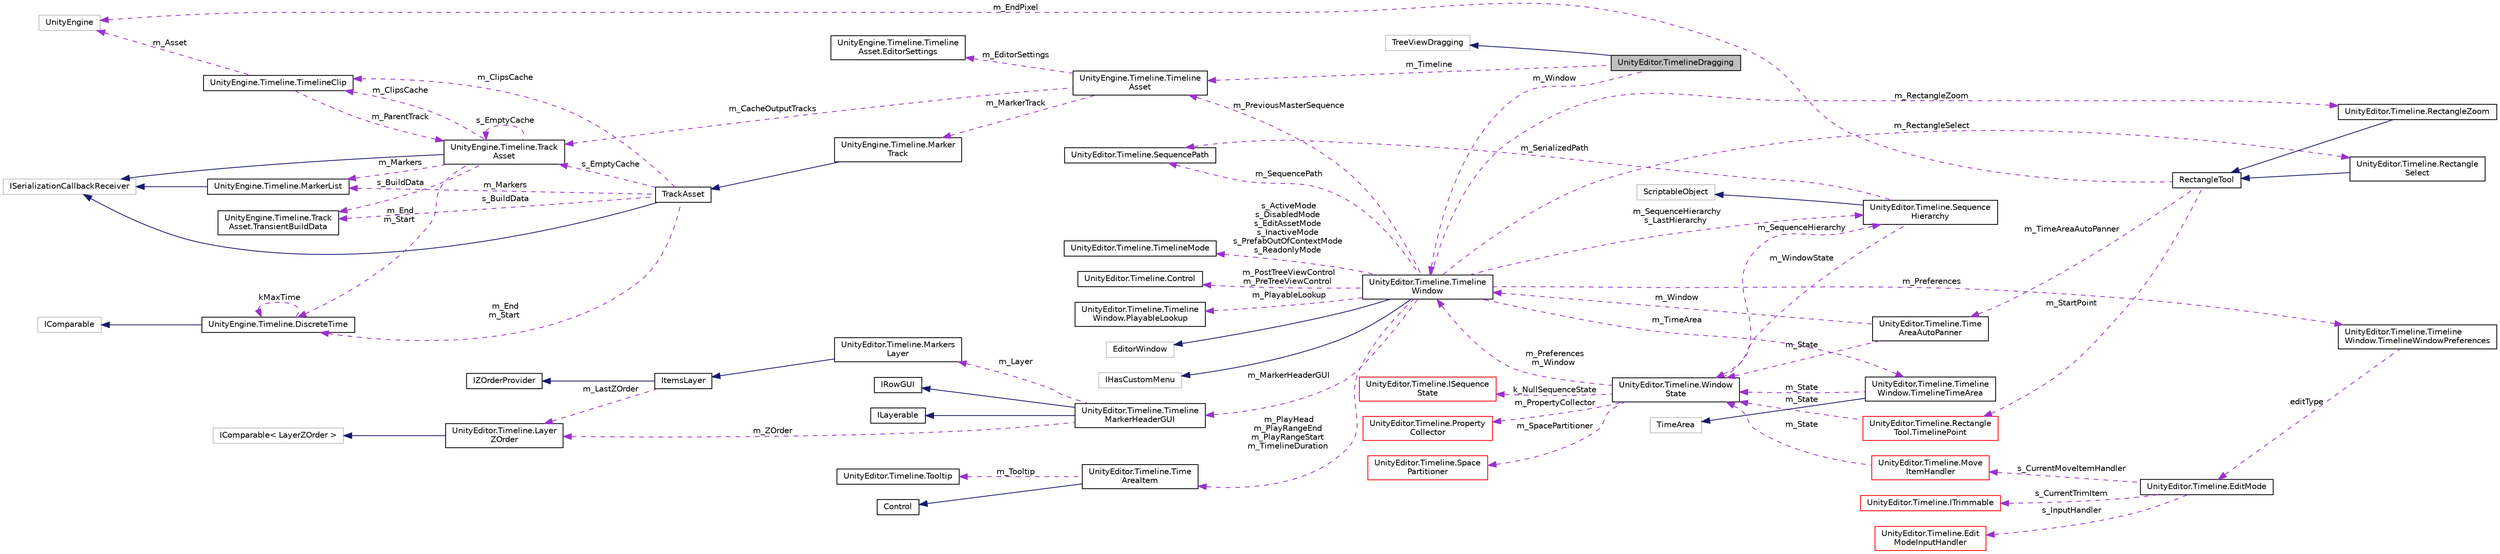 digraph "UnityEditor.TimelineDragging"
{
 // LATEX_PDF_SIZE
  edge [fontname="Helvetica",fontsize="10",labelfontname="Helvetica",labelfontsize="10"];
  node [fontname="Helvetica",fontsize="10",shape=record];
  rankdir="LR";
  Node1 [label="UnityEditor.TimelineDragging",height=0.2,width=0.4,color="black", fillcolor="grey75", style="filled", fontcolor="black",tooltip=" "];
  Node2 -> Node1 [dir="back",color="midnightblue",fontsize="10",style="solid",fontname="Helvetica"];
  Node2 [label="TreeViewDragging",height=0.2,width=0.4,color="grey75", fillcolor="white", style="filled",tooltip=" "];
  Node3 -> Node1 [dir="back",color="darkorchid3",fontsize="10",style="dashed",label=" m_Timeline" ,fontname="Helvetica"];
  Node3 [label="UnityEngine.Timeline.Timeline\lAsset",height=0.2,width=0.4,color="black", fillcolor="white", style="filled",URL="$class_unity_engine_1_1_timeline_1_1_timeline_asset.html",tooltip="A PlayableAsset that represents a timeline."];
  Node4 -> Node3 [dir="back",color="darkorchid3",fontsize="10",style="dashed",label=" m_EditorSettings" ,fontname="Helvetica"];
  Node4 [label="UnityEngine.Timeline.Timeline\lAsset.EditorSettings",height=0.2,width=0.4,color="black", fillcolor="white", style="filled",URL="$class_unity_engine_1_1_timeline_1_1_timeline_asset_1_1_editor_settings.html",tooltip="Properties of the timeline that are used by the editor"];
  Node5 -> Node3 [dir="back",color="darkorchid3",fontsize="10",style="dashed",label=" m_CacheOutputTracks" ,fontname="Helvetica"];
  Node5 [label="UnityEngine.Timeline.Track\lAsset",height=0.2,width=0.4,color="black", fillcolor="white", style="filled",URL="$class_unity_engine_1_1_timeline_1_1_track_asset.html",tooltip="A PlayableAsset representing a track inside a timeline."];
  Node6 -> Node5 [dir="back",color="midnightblue",fontsize="10",style="solid",fontname="Helvetica"];
  Node6 [label="ISerializationCallbackReceiver",height=0.2,width=0.4,color="grey75", fillcolor="white", style="filled",tooltip=" "];
  Node7 -> Node5 [dir="back",color="darkorchid3",fontsize="10",style="dashed",label=" m_Markers" ,fontname="Helvetica"];
  Node7 [label="UnityEngine.Timeline.MarkerList",height=0.2,width=0.4,color="black", fillcolor="white", style="filled",URL="$struct_unity_engine_1_1_timeline_1_1_marker_list.html",tooltip=" "];
  Node6 -> Node7 [dir="back",color="midnightblue",fontsize="10",style="solid",fontname="Helvetica"];
  Node8 -> Node5 [dir="back",color="darkorchid3",fontsize="10",style="dashed",label=" m_End\nm_Start" ,fontname="Helvetica"];
  Node8 [label="UnityEngine.Timeline.DiscreteTime",height=0.2,width=0.4,color="black", fillcolor="white", style="filled",URL="$struct_unity_engine_1_1_timeline_1_1_discrete_time.html",tooltip=" "];
  Node9 -> Node8 [dir="back",color="midnightblue",fontsize="10",style="solid",fontname="Helvetica"];
  Node9 [label="IComparable",height=0.2,width=0.4,color="grey75", fillcolor="white", style="filled",tooltip=" "];
  Node8 -> Node8 [dir="back",color="darkorchid3",fontsize="10",style="dashed",label=" kMaxTime" ,fontname="Helvetica"];
  Node10 -> Node5 [dir="back",color="darkorchid3",fontsize="10",style="dashed",label=" m_ClipsCache" ,fontname="Helvetica"];
  Node10 [label="UnityEngine.Timeline.TimelineClip",height=0.2,width=0.4,color="black", fillcolor="white", style="filled",URL="$class_unity_engine_1_1_timeline_1_1_timeline_clip.html",tooltip="Represents a clip on the timeline."];
  Node11 -> Node10 [dir="back",color="darkorchid3",fontsize="10",style="dashed",label=" m_Asset" ,fontname="Helvetica"];
  Node11 [label="UnityEngine",height=0.2,width=0.4,color="grey75", fillcolor="white", style="filled",tooltip=" "];
  Node5 -> Node10 [dir="back",color="darkorchid3",fontsize="10",style="dashed",label=" m_ParentTrack" ,fontname="Helvetica"];
  Node5 -> Node5 [dir="back",color="darkorchid3",fontsize="10",style="dashed",label=" s_EmptyCache" ,fontname="Helvetica"];
  Node12 -> Node5 [dir="back",color="darkorchid3",fontsize="10",style="dashed",label=" s_BuildData" ,fontname="Helvetica"];
  Node12 [label="UnityEngine.Timeline.Track\lAsset.TransientBuildData",height=0.2,width=0.4,color="black", fillcolor="white", style="filled",URL="$struct_unity_engine_1_1_timeline_1_1_track_asset_1_1_transient_build_data.html",tooltip=" "];
  Node13 -> Node3 [dir="back",color="darkorchid3",fontsize="10",style="dashed",label=" m_MarkerTrack" ,fontname="Helvetica"];
  Node13 [label="UnityEngine.Timeline.Marker\lTrack",height=0.2,width=0.4,color="black", fillcolor="white", style="filled",URL="$class_unity_engine_1_1_timeline_1_1_marker_track.html",tooltip="Use this track to add Markers bound to a GameObject."];
  Node14 -> Node13 [dir="back",color="midnightblue",fontsize="10",style="solid",fontname="Helvetica"];
  Node14 [label="TrackAsset",height=0.2,width=0.4,color="black", fillcolor="white", style="filled",URL="$class_unity_engine_1_1_timeline_1_1_track_asset.html",tooltip="A PlayableAsset representing a track inside a timeline."];
  Node6 -> Node14 [dir="back",color="midnightblue",fontsize="10",style="solid",fontname="Helvetica"];
  Node7 -> Node14 [dir="back",color="darkorchid3",fontsize="10",style="dashed",label=" m_Markers" ,fontname="Helvetica"];
  Node8 -> Node14 [dir="back",color="darkorchid3",fontsize="10",style="dashed",label=" m_End\nm_Start" ,fontname="Helvetica"];
  Node10 -> Node14 [dir="back",color="darkorchid3",fontsize="10",style="dashed",label=" m_ClipsCache" ,fontname="Helvetica"];
  Node5 -> Node14 [dir="back",color="darkorchid3",fontsize="10",style="dashed",label=" s_EmptyCache" ,fontname="Helvetica"];
  Node12 -> Node14 [dir="back",color="darkorchid3",fontsize="10",style="dashed",label=" s_BuildData" ,fontname="Helvetica"];
  Node15 -> Node1 [dir="back",color="darkorchid3",fontsize="10",style="dashed",label=" m_Window" ,fontname="Helvetica"];
  Node15 [label="UnityEditor.Timeline.Timeline\lWindow",height=0.2,width=0.4,color="black", fillcolor="white", style="filled",URL="$class_unity_editor_1_1_timeline_1_1_timeline_window.html",tooltip=" "];
  Node16 -> Node15 [dir="back",color="midnightblue",fontsize="10",style="solid",fontname="Helvetica"];
  Node16 [label="EditorWindow",height=0.2,width=0.4,color="grey75", fillcolor="white", style="filled",tooltip=" "];
  Node17 -> Node15 [dir="back",color="midnightblue",fontsize="10",style="solid",fontname="Helvetica"];
  Node17 [label="IHasCustomMenu",height=0.2,width=0.4,color="grey75", fillcolor="white", style="filled",tooltip=" "];
  Node18 -> Node15 [dir="back",color="darkorchid3",fontsize="10",style="dashed",label=" m_MarkerHeaderGUI" ,fontname="Helvetica"];
  Node18 [label="UnityEditor.Timeline.Timeline\lMarkerHeaderGUI",height=0.2,width=0.4,color="black", fillcolor="white", style="filled",URL="$class_unity_editor_1_1_timeline_1_1_timeline_marker_header_g_u_i.html",tooltip=" "];
  Node19 -> Node18 [dir="back",color="midnightblue",fontsize="10",style="solid",fontname="Helvetica"];
  Node19 [label="IRowGUI",height=0.2,width=0.4,color="black", fillcolor="white", style="filled",URL="$interface_unity_editor_1_1_timeline_1_1_i_row_g_u_i.html",tooltip=" "];
  Node20 -> Node18 [dir="back",color="midnightblue",fontsize="10",style="solid",fontname="Helvetica"];
  Node20 [label="ILayerable",height=0.2,width=0.4,color="black", fillcolor="white", style="filled",URL="$interface_unity_editor_1_1_timeline_1_1_i_layerable.html",tooltip=" "];
  Node21 -> Node18 [dir="back",color="darkorchid3",fontsize="10",style="dashed",label=" m_Layer" ,fontname="Helvetica"];
  Node21 [label="UnityEditor.Timeline.Markers\lLayer",height=0.2,width=0.4,color="black", fillcolor="white", style="filled",URL="$class_unity_editor_1_1_timeline_1_1_markers_layer.html",tooltip=" "];
  Node22 -> Node21 [dir="back",color="midnightblue",fontsize="10",style="solid",fontname="Helvetica"];
  Node22 [label="ItemsLayer",height=0.2,width=0.4,color="black", fillcolor="white", style="filled",URL="$class_unity_editor_1_1_timeline_1_1_items_layer.html",tooltip=" "];
  Node23 -> Node22 [dir="back",color="midnightblue",fontsize="10",style="solid",fontname="Helvetica"];
  Node23 [label="IZOrderProvider",height=0.2,width=0.4,color="black", fillcolor="white", style="filled",URL="$interface_unity_editor_1_1_timeline_1_1_i_z_order_provider.html",tooltip=" "];
  Node24 -> Node22 [dir="back",color="darkorchid3",fontsize="10",style="dashed",label=" m_LastZOrder" ,fontname="Helvetica"];
  Node24 [label="UnityEditor.Timeline.Layer\lZOrder",height=0.2,width=0.4,color="black", fillcolor="white", style="filled",URL="$struct_unity_editor_1_1_timeline_1_1_layer_z_order.html",tooltip=" "];
  Node25 -> Node24 [dir="back",color="midnightblue",fontsize="10",style="solid",fontname="Helvetica"];
  Node25 [label="IComparable\< LayerZOrder \>",height=0.2,width=0.4,color="grey75", fillcolor="white", style="filled",tooltip=" "];
  Node24 -> Node18 [dir="back",color="darkorchid3",fontsize="10",style="dashed",label=" m_ZOrder" ,fontname="Helvetica"];
  Node26 -> Node15 [dir="back",color="darkorchid3",fontsize="10",style="dashed",label=" m_PlayHead\nm_PlayRangeEnd\nm_PlayRangeStart\nm_TimelineDuration" ,fontname="Helvetica"];
  Node26 [label="UnityEditor.Timeline.Time\lAreaItem",height=0.2,width=0.4,color="black", fillcolor="white", style="filled",URL="$class_unity_editor_1_1_timeline_1_1_time_area_item.html",tooltip=" "];
  Node27 -> Node26 [dir="back",color="midnightblue",fontsize="10",style="solid",fontname="Helvetica"];
  Node27 [label="Control",height=0.2,width=0.4,color="black", fillcolor="white", style="filled",URL="$class_unity_editor_1_1_timeline_1_1_control.html",tooltip=" "];
  Node28 -> Node26 [dir="back",color="darkorchid3",fontsize="10",style="dashed",label=" m_Tooltip" ,fontname="Helvetica"];
  Node28 [label="UnityEditor.Timeline.Tooltip",height=0.2,width=0.4,color="black", fillcolor="white", style="filled",URL="$class_unity_editor_1_1_timeline_1_1_tooltip.html",tooltip=" "];
  Node3 -> Node15 [dir="back",color="darkorchid3",fontsize="10",style="dashed",label=" m_PreviousMasterSequence" ,fontname="Helvetica"];
  Node29 -> Node15 [dir="back",color="darkorchid3",fontsize="10",style="dashed",label=" m_RectangleSelect" ,fontname="Helvetica"];
  Node29 [label="UnityEditor.Timeline.Rectangle\lSelect",height=0.2,width=0.4,color="black", fillcolor="white", style="filled",URL="$class_unity_editor_1_1_timeline_1_1_rectangle_select.html",tooltip=" "];
  Node30 -> Node29 [dir="back",color="midnightblue",fontsize="10",style="solid",fontname="Helvetica"];
  Node30 [label="RectangleTool",height=0.2,width=0.4,color="black", fillcolor="white", style="filled",URL="$class_unity_editor_1_1_timeline_1_1_rectangle_tool.html",tooltip=" "];
  Node31 -> Node30 [dir="back",color="darkorchid3",fontsize="10",style="dashed",label=" m_StartPoint" ,fontname="Helvetica"];
  Node31 [label="UnityEditor.Timeline.Rectangle\lTool.TimelinePoint",height=0.2,width=0.4,color="red", fillcolor="white", style="filled",URL="$struct_unity_editor_1_1_timeline_1_1_rectangle_tool_1_1_timeline_point.html",tooltip=" "];
  Node38 -> Node31 [dir="back",color="darkorchid3",fontsize="10",style="dashed",label=" m_State" ,fontname="Helvetica"];
  Node38 [label="UnityEditor.Timeline.Window\lState",height=0.2,width=0.4,color="black", fillcolor="white", style="filled",URL="$class_unity_editor_1_1_timeline_1_1_window_state.html",tooltip=" "];
  Node39 -> Node38 [dir="back",color="darkorchid3",fontsize="10",style="dashed",label=" k_NullSequenceState" ,fontname="Helvetica"];
  Node39 [label="UnityEditor.Timeline.ISequence\lState",height=0.2,width=0.4,color="red", fillcolor="white", style="filled",URL="$interface_unity_editor_1_1_timeline_1_1_i_sequence_state.html",tooltip=" "];
  Node41 -> Node38 [dir="back",color="darkorchid3",fontsize="10",style="dashed",label=" m_PropertyCollector" ,fontname="Helvetica"];
  Node41 [label="UnityEditor.Timeline.Property\lCollector",height=0.2,width=0.4,color="red", fillcolor="white", style="filled",URL="$class_unity_editor_1_1_timeline_1_1_property_collector.html",tooltip=" "];
  Node43 -> Node38 [dir="back",color="darkorchid3",fontsize="10",style="dashed",label=" m_SpacePartitioner" ,fontname="Helvetica"];
  Node43 [label="UnityEditor.Timeline.Space\lPartitioner",height=0.2,width=0.4,color="red", fillcolor="white", style="filled",URL="$class_unity_editor_1_1_timeline_1_1_space_partitioner.html",tooltip=" "];
  Node45 -> Node38 [dir="back",color="darkorchid3",fontsize="10",style="dashed",label=" m_SequenceHierarchy" ,fontname="Helvetica"];
  Node45 [label="UnityEditor.Timeline.Sequence\lHierarchy",height=0.2,width=0.4,color="black", fillcolor="white", style="filled",URL="$class_unity_editor_1_1_timeline_1_1_sequence_hierarchy.html",tooltip=" "];
  Node37 -> Node45 [dir="back",color="midnightblue",fontsize="10",style="solid",fontname="Helvetica"];
  Node37 [label="ScriptableObject",height=0.2,width=0.4,color="grey75", fillcolor="white", style="filled",tooltip=" "];
  Node46 -> Node45 [dir="back",color="darkorchid3",fontsize="10",style="dashed",label=" m_SerializedPath" ,fontname="Helvetica"];
  Node46 [label="UnityEditor.Timeline.SequencePath",height=0.2,width=0.4,color="black", fillcolor="white", style="filled",URL="$class_unity_editor_1_1_timeline_1_1_sequence_path.html",tooltip=" "];
  Node38 -> Node45 [dir="back",color="darkorchid3",fontsize="10",style="dashed",label=" m_WindowState" ,fontname="Helvetica"];
  Node15 -> Node38 [dir="back",color="darkorchid3",fontsize="10",style="dashed",label=" m_Preferences\nm_Window" ,fontname="Helvetica"];
  Node11 -> Node30 [dir="back",color="darkorchid3",fontsize="10",style="dashed",label=" m_EndPixel" ,fontname="Helvetica"];
  Node49 -> Node30 [dir="back",color="darkorchid3",fontsize="10",style="dashed",label=" m_TimeAreaAutoPanner" ,fontname="Helvetica"];
  Node49 [label="UnityEditor.Timeline.Time\lAreaAutoPanner",height=0.2,width=0.4,color="black", fillcolor="white", style="filled",URL="$class_unity_editor_1_1_timeline_1_1_time_area_auto_panner.html",tooltip=" "];
  Node38 -> Node49 [dir="back",color="darkorchid3",fontsize="10",style="dashed",label=" m_State" ,fontname="Helvetica"];
  Node15 -> Node49 [dir="back",color="darkorchid3",fontsize="10",style="dashed",label=" m_Window" ,fontname="Helvetica"];
  Node46 -> Node15 [dir="back",color="darkorchid3",fontsize="10",style="dashed",label=" m_SequencePath" ,fontname="Helvetica"];
  Node45 -> Node15 [dir="back",color="darkorchid3",fontsize="10",style="dashed",label=" m_SequenceHierarchy\ns_LastHierarchy" ,fontname="Helvetica"];
  Node50 -> Node15 [dir="back",color="darkorchid3",fontsize="10",style="dashed",label=" s_ActiveMode\ns_DisabledMode\ns_EditAssetMode\ns_InactiveMode\ns_PrefabOutOfContextMode\ns_ReadonlyMode" ,fontname="Helvetica"];
  Node50 [label="UnityEditor.Timeline.TimelineMode",height=0.2,width=0.4,color="black", fillcolor="white", style="filled",URL="$class_unity_editor_1_1_timeline_1_1_timeline_mode.html",tooltip=" "];
  Node51 -> Node15 [dir="back",color="darkorchid3",fontsize="10",style="dashed",label=" m_RectangleZoom" ,fontname="Helvetica"];
  Node51 [label="UnityEditor.Timeline.RectangleZoom",height=0.2,width=0.4,color="black", fillcolor="white", style="filled",URL="$class_unity_editor_1_1_timeline_1_1_rectangle_zoom.html",tooltip=" "];
  Node30 -> Node51 [dir="back",color="midnightblue",fontsize="10",style="solid",fontname="Helvetica"];
  Node52 -> Node15 [dir="back",color="darkorchid3",fontsize="10",style="dashed",label=" m_PostTreeViewControl\nm_PreTreeViewControl" ,fontname="Helvetica"];
  Node52 [label="UnityEditor.Timeline.Control",height=0.2,width=0.4,color="black", fillcolor="white", style="filled",URL="$class_unity_editor_1_1_timeline_1_1_control.html",tooltip=" "];
  Node53 -> Node15 [dir="back",color="darkorchid3",fontsize="10",style="dashed",label=" m_TimeArea" ,fontname="Helvetica"];
  Node53 [label="UnityEditor.Timeline.Timeline\lWindow.TimelineTimeArea",height=0.2,width=0.4,color="black", fillcolor="white", style="filled",URL="$class_unity_editor_1_1_timeline_1_1_timeline_window_1_1_timeline_time_area.html",tooltip=" "];
  Node54 -> Node53 [dir="back",color="midnightblue",fontsize="10",style="solid",fontname="Helvetica"];
  Node54 [label="TimeArea",height=0.2,width=0.4,color="grey75", fillcolor="white", style="filled",tooltip=" "];
  Node38 -> Node53 [dir="back",color="darkorchid3",fontsize="10",style="dashed",label=" m_State" ,fontname="Helvetica"];
  Node55 -> Node15 [dir="back",color="darkorchid3",fontsize="10",style="dashed",label=" m_PlayableLookup" ,fontname="Helvetica"];
  Node55 [label="UnityEditor.Timeline.Timeline\lWindow.PlayableLookup",height=0.2,width=0.4,color="black", fillcolor="white", style="filled",URL="$class_unity_editor_1_1_timeline_1_1_timeline_window_1_1_playable_lookup.html",tooltip=" "];
  Node56 -> Node15 [dir="back",color="darkorchid3",fontsize="10",style="dashed",label=" m_Preferences" ,fontname="Helvetica"];
  Node56 [label="UnityEditor.Timeline.Timeline\lWindow.TimelineWindowPreferences",height=0.2,width=0.4,color="black", fillcolor="white", style="filled",URL="$class_unity_editor_1_1_timeline_1_1_timeline_window_1_1_timeline_window_preferences.html",tooltip=" "];
  Node57 -> Node56 [dir="back",color="darkorchid3",fontsize="10",style="dashed",label=" editType" ,fontname="Helvetica"];
  Node57 [label="UnityEditor.Timeline.EditMode",height=0.2,width=0.4,color="black", fillcolor="white", style="filled",URL="$class_unity_editor_1_1_timeline_1_1_edit_mode.html",tooltip=" "];
  Node58 -> Node57 [dir="back",color="darkorchid3",fontsize="10",style="dashed",label=" s_CurrentTrimItem" ,fontname="Helvetica"];
  Node58 [label="UnityEditor.Timeline.ITrimmable",height=0.2,width=0.4,color="red", fillcolor="white", style="filled",URL="$interface_unity_editor_1_1_timeline_1_1_i_trimmable.html",tooltip=" "];
  Node61 -> Node57 [dir="back",color="darkorchid3",fontsize="10",style="dashed",label=" s_InputHandler" ,fontname="Helvetica"];
  Node61 [label="UnityEditor.Timeline.Edit\lModeInputHandler",height=0.2,width=0.4,color="red", fillcolor="white", style="filled",URL="$class_unity_editor_1_1_timeline_1_1_edit_mode_input_handler.html",tooltip=" "];
  Node65 -> Node57 [dir="back",color="darkorchid3",fontsize="10",style="dashed",label=" s_CurrentMoveItemHandler" ,fontname="Helvetica"];
  Node65 [label="UnityEditor.Timeline.Move\lItemHandler",height=0.2,width=0.4,color="red", fillcolor="white", style="filled",URL="$class_unity_editor_1_1_timeline_1_1_move_item_handler.html",tooltip=" "];
  Node38 -> Node65 [dir="back",color="darkorchid3",fontsize="10",style="dashed",label=" m_State" ,fontname="Helvetica"];
}

